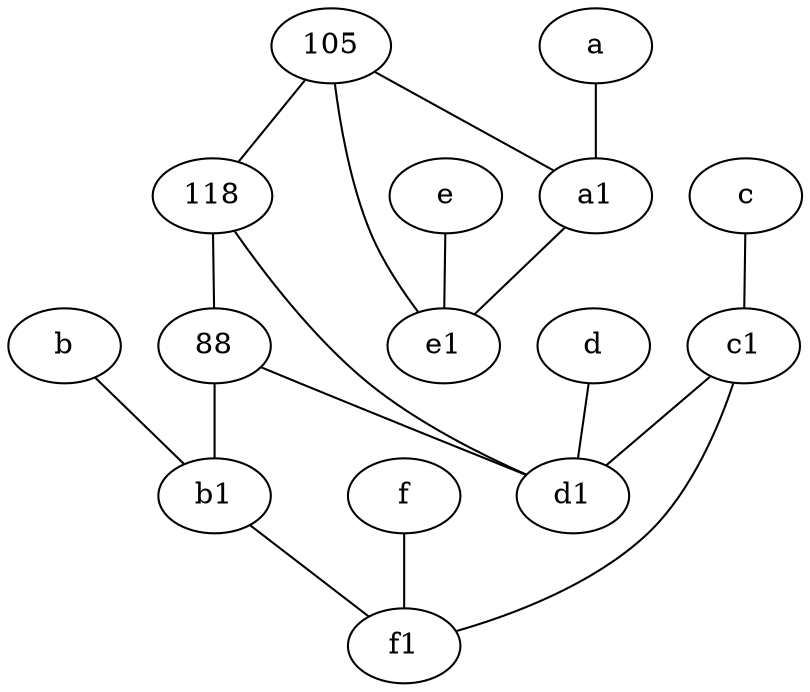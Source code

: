 graph {
	node [labelfontsize=50]
	b [labelfontsize=50 pos="10,4!"]
	b1 [labelfontsize=50 pos="9,4!"]
	a [labelfontsize=50 pos="8,2!"]
	88 [labelfontsize=50]
	d1 [labelfontsize=50 pos="3,5!"]
	d [labelfontsize=50 pos="2,5!"]
	e [labelfontsize=50 pos="7,9!"]
	f1 [labelfontsize=50 pos="3,8!"]
	f [labelfontsize=50 pos="3,9!"]
	c1 [labelfontsize=50 pos="4.5,3!"]
	e1 [labelfontsize=50 pos="7,7!"]
	118 [labelfontsize=50]
	a1 [labelfontsize=50 pos="8,3!"]
	105 [labelfontsize=50]
	c [labelfontsize=50 pos="4.5,2!"]
	118 -- 88
	f -- f1
	c -- c1
	a1 -- e1
	88 -- b1
	d -- d1
	e -- e1
	88 -- d1
	b -- b1
	c1 -- d1
	a -- a1
	105 -- a1
	b1 -- f1
	105 -- 118
	118 -- d1
	105 -- e1
	c1 -- f1
}
